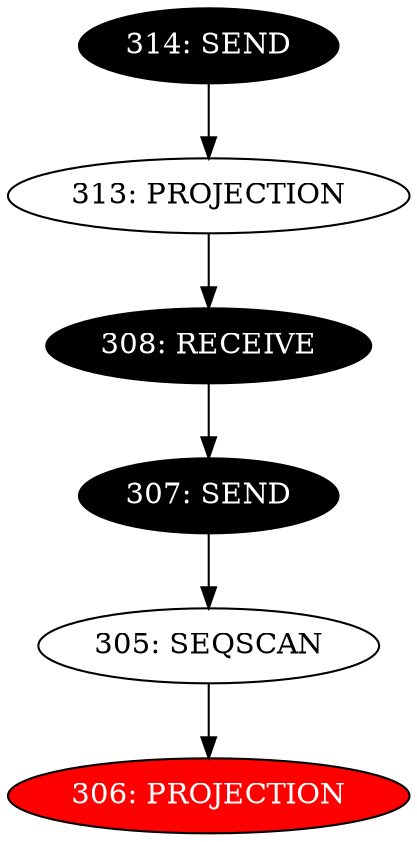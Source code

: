 digraph name {
305 [label="305: SEQSCAN" ];
305 -> 306;
306 [label="306: PROJECTION" fontcolor="white" style="filled" fillcolor="red"];
307 [label="307: SEND" fontcolor="white" style="filled" fillcolor="black"];
307 -> 305;
308 [label="308: RECEIVE" fontcolor="white" style="filled" fillcolor="black"];
308 -> 307;
313 [label="313: PROJECTION" ];
313 -> 308;
314 [label="314: SEND" fontcolor="white" style="filled" fillcolor="black"];
314 -> 313;

}

